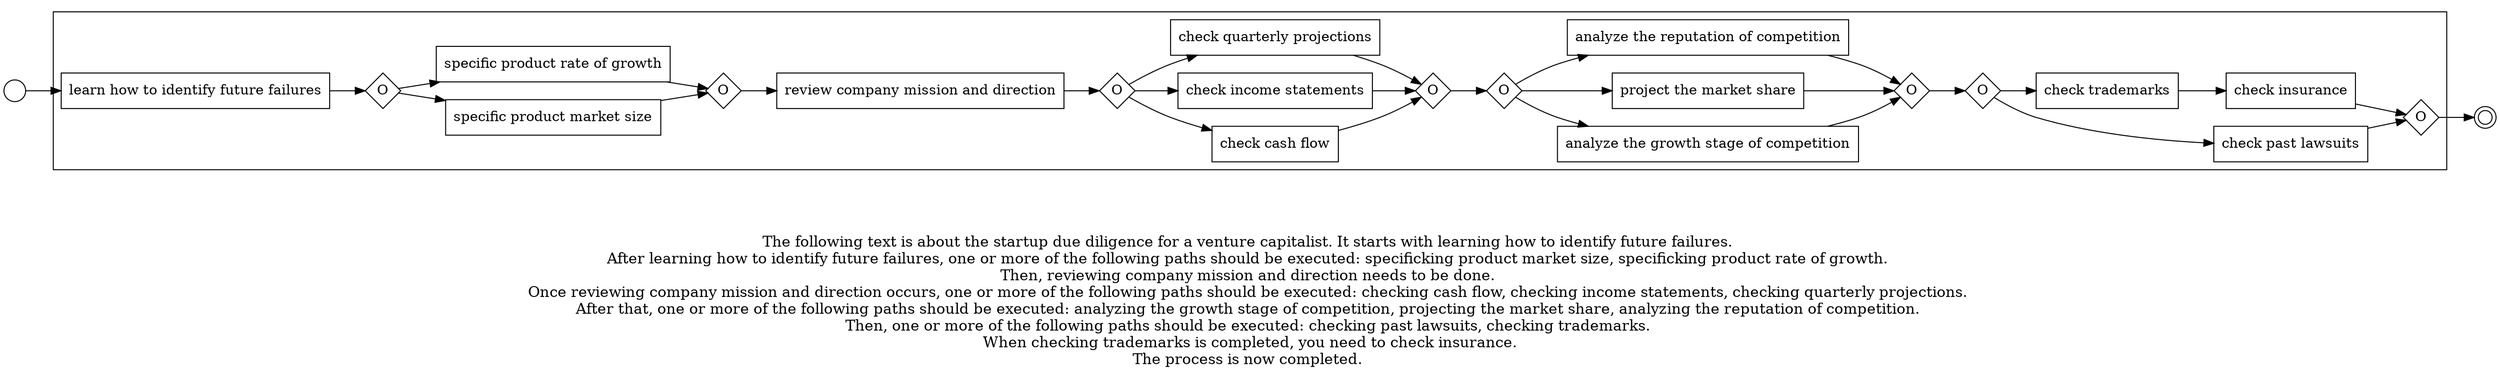 digraph startup_due_diligence_for_a_venture_capitalist_31 {
	graph [rankdir=LR]
	START_NODE [label="" shape=circle width=0.3]
	subgraph CLUSTER_0 {
		"learn how to identify future failures" [shape=box]
		"OR_SPLIT--2. Filter out the terrible products_SZ2V" [label=O fixedsize=true shape=diamond width=0.5]
		"learn how to identify future failures" -> "OR_SPLIT--2. Filter out the terrible products_SZ2V"
		"specific product market size" [shape=box]
		"OR_SPLIT--2. Filter out the terrible products_SZ2V" -> "specific product market size"
		"specific product rate of growth" [shape=box]
		"OR_SPLIT--2. Filter out the terrible products_SZ2V" -> "specific product rate of growth"
		"OR_JOIN--2. Filter out the terrible products_SZ2V" [label=O fixedsize=true shape=diamond width=0.5]
		"specific product market size" -> "OR_JOIN--2. Filter out the terrible products_SZ2V"
		"specific product rate of growth" -> "OR_JOIN--2. Filter out the terrible products_SZ2V"
		"review company mission and direction" [shape=box]
		"OR_JOIN--2. Filter out the terrible products_SZ2V" -> "review company mission and direction"
		"OR_SPLIT--4. Evaluate Financial Viability_X883" [label=O fixedsize=true shape=diamond width=0.5]
		"review company mission and direction" -> "OR_SPLIT--4. Evaluate Financial Viability_X883"
		"check cash flow" [shape=box]
		"OR_SPLIT--4. Evaluate Financial Viability_X883" -> "check cash flow"
		"check income statements" [shape=box]
		"OR_SPLIT--4. Evaluate Financial Viability_X883" -> "check income statements"
		"check quarterly projections" [shape=box]
		"OR_SPLIT--4. Evaluate Financial Viability_X883" -> "check quarterly projections"
		"OR_JOIN--4. Evaluate Financial Viability_X883" [label=O fixedsize=true shape=diamond width=0.5]
		"check cash flow" -> "OR_JOIN--4. Evaluate Financial Viability_X883"
		"check income statements" -> "OR_JOIN--4. Evaluate Financial Viability_X883"
		"check quarterly projections" -> "OR_JOIN--4. Evaluate Financial Viability_X883"
		"OR_SPLIT--5. Evaluate the Competition_U4GP" [label=O fixedsize=true shape=diamond width=0.5]
		"OR_JOIN--4. Evaluate Financial Viability_X883" -> "OR_SPLIT--5. Evaluate the Competition_U4GP"
		"analyze the growth stage of competition" [shape=box]
		"OR_SPLIT--5. Evaluate the Competition_U4GP" -> "analyze the growth stage of competition"
		"project the market share" [shape=box]
		"OR_SPLIT--5. Evaluate the Competition_U4GP" -> "project the market share"
		"analyze the reputation of competition" [shape=box]
		"OR_SPLIT--5. Evaluate the Competition_U4GP" -> "analyze the reputation of competition"
		"OR_JOIN--5. Evaluate the Competition_U4GP" [label=O fixedsize=true shape=diamond width=0.5]
		"analyze the growth stage of competition" -> "OR_JOIN--5. Evaluate the Competition_U4GP"
		"project the market share" -> "OR_JOIN--5. Evaluate the Competition_U4GP"
		"analyze the reputation of competition" -> "OR_JOIN--5. Evaluate the Competition_U4GP"
		"OR_SPLIT--6. Legal Analysis_BKEI" [label=O fixedsize=true shape=diamond width=0.5]
		"OR_JOIN--5. Evaluate the Competition_U4GP" -> "OR_SPLIT--6. Legal Analysis_BKEI"
		"check past lawsuits" [shape=box]
		"OR_SPLIT--6. Legal Analysis_BKEI" -> "check past lawsuits"
		"check trademarks" [shape=box]
		"OR_SPLIT--6. Legal Analysis_BKEI" -> "check trademarks"
		"check insurance" [shape=box]
		"check trademarks" -> "check insurance"
		"OR_JOIN--6. Legal Analysis_BKEI" [label=O fixedsize=true shape=diamond width=0.5]
		"check past lawsuits" -> "OR_JOIN--6. Legal Analysis_BKEI"
		"check insurance" -> "OR_JOIN--6. Legal Analysis_BKEI"
	}
	START_NODE -> "learn how to identify future failures"
	END_NODE [label="" shape=doublecircle width=0.2]
	"OR_JOIN--6. Legal Analysis_BKEI" -> END_NODE
	fontsize=15 label="\n\n
The following text is about the startup due diligence for a venture capitalist. It starts with learning how to identify future failures. 
After learning how to identify future failures, one or more of the following paths should be executed: specificking product market size, specificking product rate of growth. 
Then, reviewing company mission and direction needs to be done. 
Once reviewing company mission and direction occurs, one or more of the following paths should be executed: checking cash flow, checking income statements, checking quarterly projections. 
After that, one or more of the following paths should be executed: analyzing the growth stage of competition, projecting the market share, analyzing the reputation of competition. 
Then, one or more of the following paths should be executed: checking past lawsuits, checking trademarks. 
When checking trademarks is completed, you need to check insurance.
The process is now completed. 
"
}
